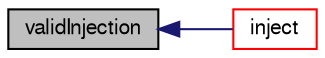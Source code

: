 digraph "validInjection"
{
  bgcolor="transparent";
  edge [fontname="FreeSans",fontsize="10",labelfontname="FreeSans",labelfontsize="10"];
  node [fontname="FreeSans",fontsize="10",shape=record];
  rankdir="LR";
  Node390 [label="validInjection",height=0.2,width=0.4,color="black", fillcolor="grey75", style="filled", fontcolor="black"];
  Node390 -> Node391 [dir="back",color="midnightblue",fontsize="10",style="solid",fontname="FreeSans"];
  Node391 [label="inject",height=0.2,width=0.4,color="red",URL="$a24074.html#ad56021712258ad92961ed1dcb0941870",tooltip="Main injection loop. "];
}
